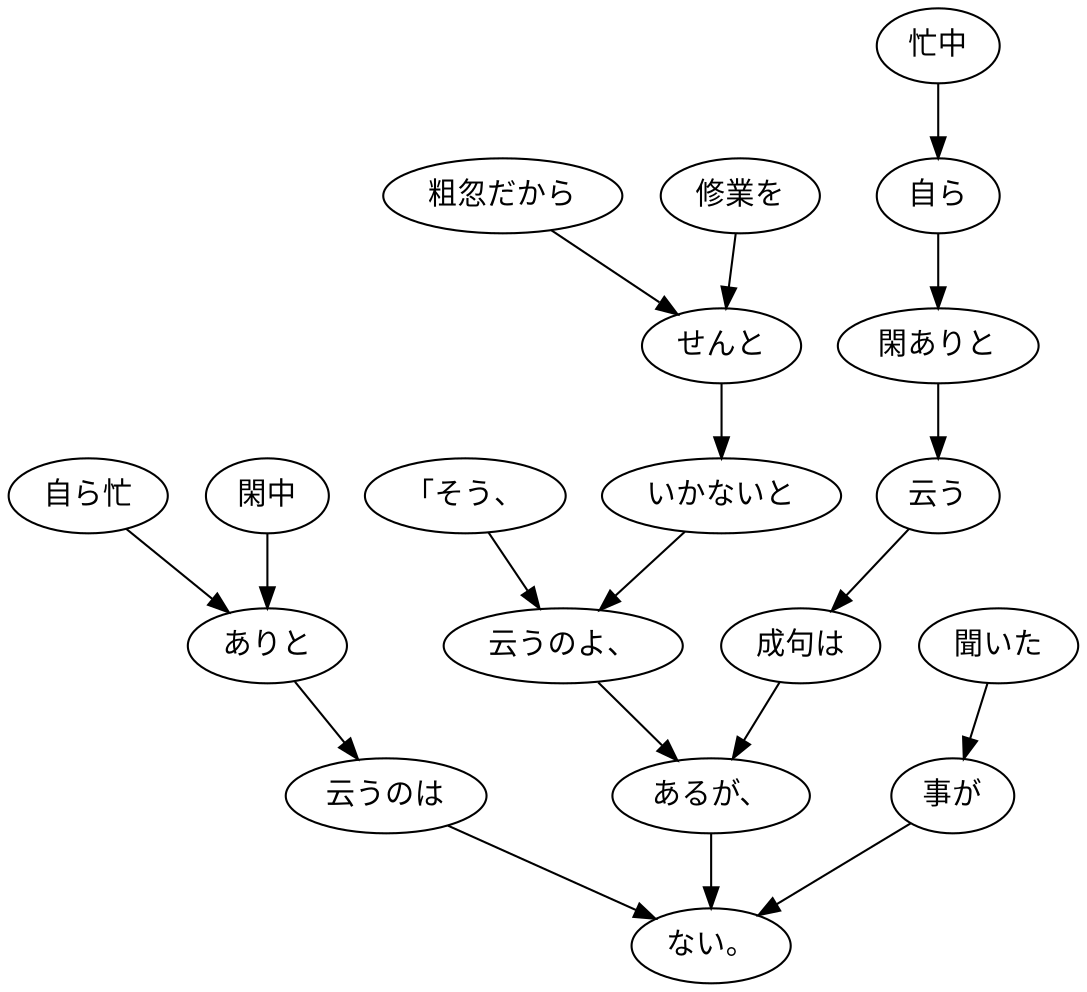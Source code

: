 digraph graph6010 {
	node0 [label="「そう、"];
	node1 [label="粗忽だから"];
	node2 [label="修業を"];
	node3 [label="せんと"];
	node4 [label="いかないと"];
	node5 [label="云うのよ、"];
	node6 [label="忙中"];
	node7 [label="自ら"];
	node8 [label="閑ありと"];
	node9 [label="云う"];
	node10 [label="成句は"];
	node11 [label="あるが、"];
	node12 [label="閑中"];
	node13 [label="自ら忙"];
	node14 [label="ありと"];
	node15 [label="云うのは"];
	node16 [label="聞いた"];
	node17 [label="事が"];
	node18 [label="ない。"];
	node0 -> node5;
	node1 -> node3;
	node2 -> node3;
	node3 -> node4;
	node4 -> node5;
	node5 -> node11;
	node6 -> node7;
	node7 -> node8;
	node8 -> node9;
	node9 -> node10;
	node10 -> node11;
	node11 -> node18;
	node12 -> node14;
	node13 -> node14;
	node14 -> node15;
	node15 -> node18;
	node16 -> node17;
	node17 -> node18;
}
